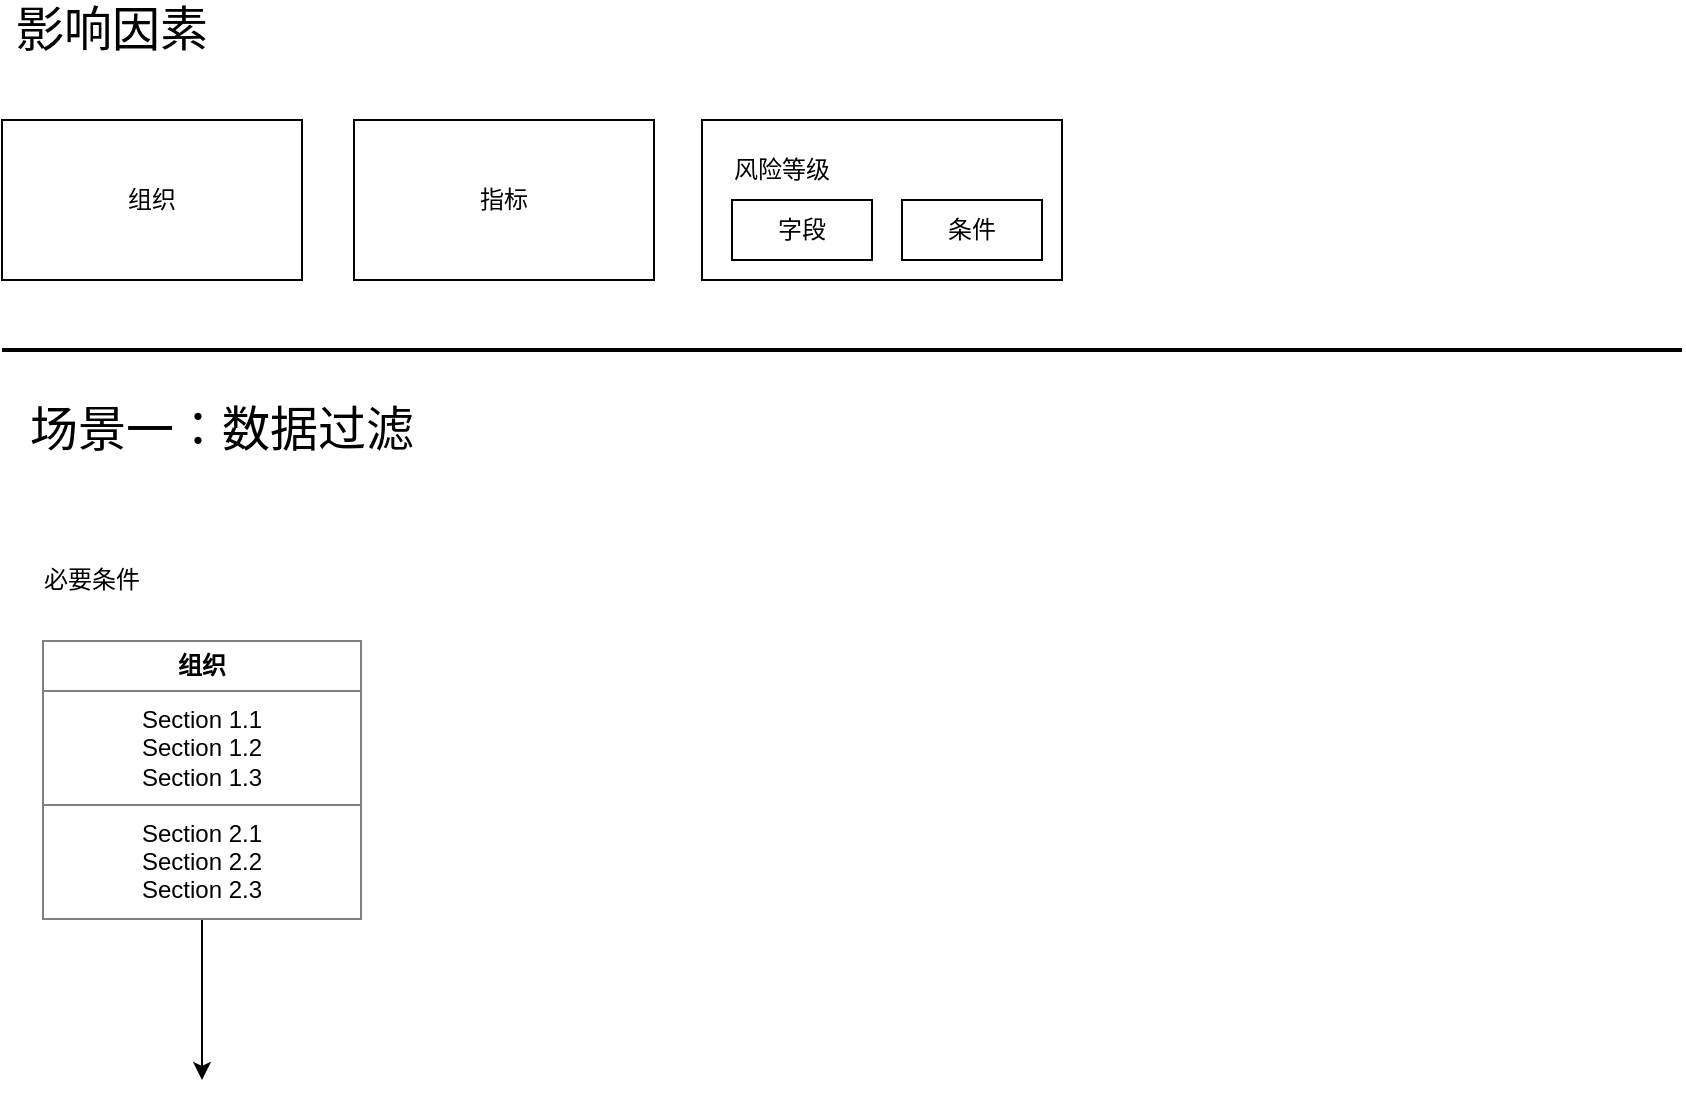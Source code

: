 <mxfile version="12.4.9" type="github">
  <diagram id="IV0gtR9qt2C5YhMelClP" name="第 1 页">
    <mxGraphModel dx="1186" dy="796" grid="1" gridSize="10" guides="1" tooltips="1" connect="1" arrows="1" fold="1" page="1" pageScale="1" pageWidth="1100" pageHeight="1700" math="0" shadow="0">
      <root>
        <mxCell id="0"/>
        <mxCell id="1" parent="0"/>
        <mxCell id="z4cfsqJoMu1uItzRfGyK-11" value="" style="rounded=0;whiteSpace=wrap;html=1;strokeWidth=1;fontSize=12;" vertex="1" parent="1">
          <mxGeometry x="440" y="120" width="180" height="80" as="geometry"/>
        </mxCell>
        <mxCell id="z4cfsqJoMu1uItzRfGyK-1" value="组织" style="rounded=0;whiteSpace=wrap;html=1;" vertex="1" parent="1">
          <mxGeometry x="90" y="120" width="150" height="80" as="geometry"/>
        </mxCell>
        <mxCell id="z4cfsqJoMu1uItzRfGyK-2" value="指标" style="rounded=0;whiteSpace=wrap;html=1;" vertex="1" parent="1">
          <mxGeometry x="266" y="120" width="150" height="80" as="geometry"/>
        </mxCell>
        <mxCell id="z4cfsqJoMu1uItzRfGyK-4" value="字段" style="rounded=0;whiteSpace=wrap;html=1;" vertex="1" parent="1">
          <mxGeometry x="455" y="160" width="70" height="30" as="geometry"/>
        </mxCell>
        <mxCell id="z4cfsqJoMu1uItzRfGyK-5" value="条件" style="rounded=0;whiteSpace=wrap;html=1;" vertex="1" parent="1">
          <mxGeometry x="540" y="160" width="70" height="30" as="geometry"/>
        </mxCell>
        <mxCell id="z4cfsqJoMu1uItzRfGyK-7" value="影响因素" style="text;html=1;strokeColor=none;fillColor=none;align=center;verticalAlign=middle;whiteSpace=wrap;rounded=0;strokeWidth=1;fontSize=24;" vertex="1" parent="1">
          <mxGeometry x="90" y="60" width="110" height="30" as="geometry"/>
        </mxCell>
        <mxCell id="z4cfsqJoMu1uItzRfGyK-8" value="" style="line;strokeWidth=2;html=1;fontSize=24;" vertex="1" parent="1">
          <mxGeometry x="90" y="230" width="840" height="10" as="geometry"/>
        </mxCell>
        <mxCell id="z4cfsqJoMu1uItzRfGyK-9" value="场景一：数据过滤" style="text;html=1;strokeColor=none;fillColor=none;align=center;verticalAlign=middle;whiteSpace=wrap;rounded=0;strokeWidth=1;fontSize=24;" vertex="1" parent="1">
          <mxGeometry x="90" y="260" width="220" height="30" as="geometry"/>
        </mxCell>
        <mxCell id="z4cfsqJoMu1uItzRfGyK-10" value="必要条件" style="text;html=1;strokeColor=none;fillColor=none;align=center;verticalAlign=middle;whiteSpace=wrap;rounded=0;fontSize=12;" vertex="1" parent="1">
          <mxGeometry x="100" y="340" width="70" height="20" as="geometry"/>
        </mxCell>
        <mxCell id="z4cfsqJoMu1uItzRfGyK-12" value="风险等级" style="text;html=1;strokeColor=none;fillColor=none;align=center;verticalAlign=middle;whiteSpace=wrap;rounded=0;fontSize=12;" vertex="1" parent="1">
          <mxGeometry x="450" y="140" width="60" height="10" as="geometry"/>
        </mxCell>
        <mxCell id="z4cfsqJoMu1uItzRfGyK-15" value="" style="edgeStyle=orthogonalEdgeStyle;rounded=0;orthogonalLoop=1;jettySize=auto;html=1;fontSize=12;" edge="1" parent="1" source="z4cfsqJoMu1uItzRfGyK-13">
          <mxGeometry relative="1" as="geometry">
            <mxPoint x="190" y="600" as="targetPoint"/>
          </mxGeometry>
        </mxCell>
        <mxCell id="z4cfsqJoMu1uItzRfGyK-13" value="&lt;table border=&quot;1&quot; width=&quot;100%&quot; cellpadding=&quot;4&quot; style=&quot;width: 100% ; height: 100% ; border-collapse: collapse&quot;&gt;&lt;tbody&gt;&lt;tr&gt;&lt;th align=&quot;center&quot;&gt;&lt;b&gt;组织&lt;/b&gt;&lt;/th&gt;&lt;/tr&gt;&lt;tr&gt;&lt;td align=&quot;center&quot;&gt;Section 1.1&lt;br&gt;Section 1.2&lt;br&gt;Section 1.3&lt;/td&gt;&lt;/tr&gt;&lt;tr&gt;&lt;td align=&quot;center&quot;&gt;Section 2.1&lt;br&gt;Section 2.2&lt;br&gt;Section 2.3&lt;/td&gt;&lt;/tr&gt;&lt;/tbody&gt;&lt;/table&gt;" style="text;html=1;strokeColor=none;fillColor=none;overflow=fill;fontSize=12;" vertex="1" parent="1">
          <mxGeometry x="110" y="380" width="160" height="140" as="geometry"/>
        </mxCell>
      </root>
    </mxGraphModel>
  </diagram>
</mxfile>
